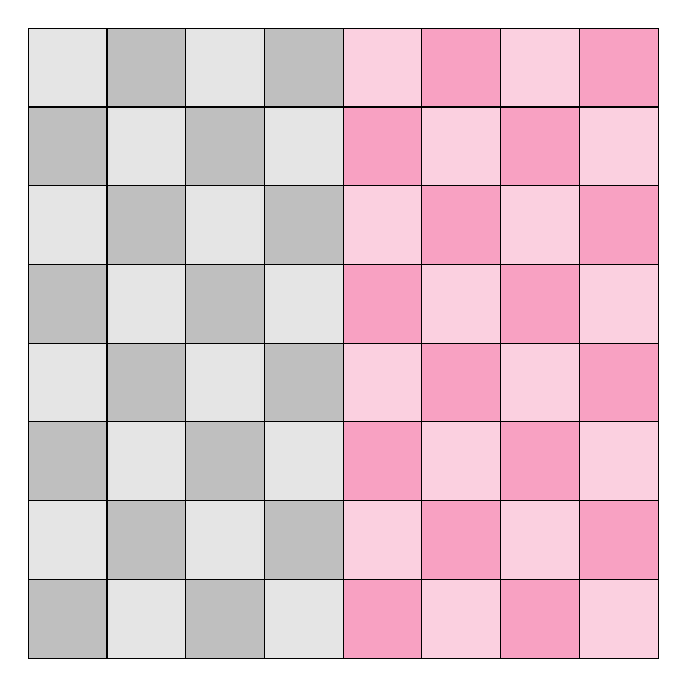 \draw[fill=black, fill opacity=0.25] (0, 0) -- (0, 1) -- (1, 1) -- (1, 0) -- (0, 0);
\draw[fill=black, fill opacity=0.1] (1, 0) -- (1, 1) -- (2, 1) -- (2, 0) -- (1, 0);
\draw[fill=black, fill opacity=0.25] (2, 0) -- (2, 1) -- (3, 1) -- (3, 0) -- (2, 0);
\draw[fill=black, fill opacity=0.1] (3, 0) -- (3, 1) -- (4, 1) -- (4, 0) -- (3, 0);
\draw[fill=WildStrawberry, fill opacity=0.4] (4, 0) -- (4, 1) -- (5, 1) -- (5, 0) -- (4, 0);
\draw[fill=WildStrawberry, fill opacity=0.2] (5, 0) -- (5, 1) -- (6, 1) -- (6, 0) -- (5, 0);
\draw[fill=WildStrawberry, fill opacity=0.4] (6, 0) -- (6, 1) -- (7, 1) -- (7, 0) -- (6, 0);
\draw[fill=WildStrawberry, fill opacity=0.2] (7, 0) -- (7, 1) -- (8, 1) -- (8, 0) -- (7, 0);
\draw[fill=black, fill opacity=0.1] (0, 1) -- (0, 2) -- (1, 2) -- (1, 1) -- (0, 1);
\draw[fill=black, fill opacity=0.25] (1, 1) -- (1, 2) -- (2, 2) -- (2, 1) -- (1, 1);
\draw[fill=black, fill opacity=0.1] (2, 1) -- (2, 2) -- (3, 2) -- (3, 1) -- (2, 1);
\draw[fill=black, fill opacity=0.25] (3, 1) -- (3, 2) -- (4, 2) -- (4, 1) -- (3, 1);
\draw[fill=WildStrawberry, fill opacity=0.2] (4, 1) -- (4, 2) -- (5, 2) -- (5, 1) -- (4, 1);
\draw[fill=WildStrawberry, fill opacity=0.4] (5, 1) -- (5, 2) -- (6, 2) -- (6, 1) -- (5, 1);
\draw[fill=WildStrawberry, fill opacity=0.2] (6, 1) -- (6, 2) -- (7, 2) -- (7, 1) -- (6, 1);
\draw[fill=WildStrawberry, fill opacity=0.4] (7, 1) -- (7, 2) -- (8, 2) -- (8, 1) -- (7, 1);
\draw[fill=black, fill opacity=0.25] (0, 2) -- (0, 3) -- (1, 3) -- (1, 2) -- (0, 2);
\draw[fill=black, fill opacity=0.1] (1, 2) -- (1, 3) -- (2, 3) -- (2, 2) -- (1, 2);
\draw[fill=black, fill opacity=0.25] (2, 2) -- (2, 3) -- (3, 3) -- (3, 2) -- (2, 2);
\draw[fill=black, fill opacity=0.1] (3, 2) -- (3, 3) -- (4, 3) -- (4, 2) -- (3, 2);
\draw[fill=WildStrawberry, fill opacity=0.4] (4, 2) -- (4, 3) -- (5, 3) -- (5, 2) -- (4, 2);
\draw[fill=WildStrawberry, fill opacity=0.2] (5, 2) -- (5, 3) -- (6, 3) -- (6, 2) -- (5, 2);
\draw[fill=WildStrawberry, fill opacity=0.4] (6, 2) -- (6, 3) -- (7, 3) -- (7, 2) -- (6, 2);
\draw[fill=WildStrawberry, fill opacity=0.2] (7, 2) -- (7, 3) -- (8, 3) -- (8, 2) -- (7, 2);
\draw[fill=black, fill opacity=0.1] (0, 3) -- (0, 4) -- (1, 4) -- (1, 3) -- (0, 3);
\draw[fill=black, fill opacity=0.25] (1, 3) -- (1, 4) -- (2, 4) -- (2, 3) -- (1, 3);
\draw[fill=black, fill opacity=0.1] (2, 3) -- (2, 4) -- (3, 4) -- (3, 3) -- (2, 3);
\draw[fill=black, fill opacity=0.25] (3, 3) -- (3, 4) -- (4, 4) -- (4, 3) -- (3, 3);
\draw[fill=WildStrawberry, fill opacity=0.2] (4, 3) -- (4, 4) -- (5, 4) -- (5, 3) -- (4, 3);
\draw[fill=WildStrawberry, fill opacity=0.4] (5, 3) -- (5, 4) -- (6, 4) -- (6, 3) -- (5, 3);
\draw[fill=WildStrawberry, fill opacity=0.2] (6, 3) -- (6, 4) -- (7, 4) -- (7, 3) -- (6, 3);
\draw[fill=WildStrawberry, fill opacity=0.4] (7, 3) -- (7, 4) -- (8, 4) -- (8, 3) -- (7, 3);
\draw[fill=black, fill opacity=0.25] (0, 4) -- (0, 5) -- (1, 5) -- (1, 4) -- (0, 4);
\draw[fill=black, fill opacity=0.1] (1, 4) -- (1, 5) -- (2, 5) -- (2, 4) -- (1, 4);
\draw[fill=black, fill opacity=0.25] (2, 4) -- (2, 5) -- (3, 5) -- (3, 4) -- (2, 4);
\draw[fill=black, fill opacity=0.1] (3, 4) -- (3, 5) -- (4, 5) -- (4, 4) -- (3, 4);
\draw[fill=WildStrawberry, fill opacity=0.4] (4, 4) -- (4, 5) -- (5, 5) -- (5, 4) -- (4, 4);
\draw[fill=WildStrawberry, fill opacity=0.2] (5, 4) -- (5, 5) -- (6, 5) -- (6, 4) -- (5, 4);
\draw[fill=WildStrawberry, fill opacity=0.4] (6, 4) -- (6, 5) -- (7, 5) -- (7, 4) -- (6, 4);
\draw[fill=WildStrawberry, fill opacity=0.2] (7, 4) -- (7, 5) -- (8, 5) -- (8, 4) -- (7, 4);
\draw[fill=black, fill opacity=0.1] (0, 5) -- (0, 6) -- (1, 6) -- (1, 5) -- (0, 5);
\draw[fill=black, fill opacity=0.25] (1, 5) -- (1, 6) -- (2, 6) -- (2, 5) -- (1, 5);
\draw[fill=black, fill opacity=0.1] (2, 5) -- (2, 6) -- (3, 6) -- (3, 5) -- (2, 5);
\draw[fill=black, fill opacity=0.25] (3, 5) -- (3, 6) -- (4, 6) -- (4, 5) -- (3, 5);
\draw[fill=WildStrawberry, fill opacity=0.2] (4, 5) -- (4, 6) -- (5, 6) -- (5, 5) -- (4, 5);
\draw[fill=WildStrawberry, fill opacity=0.4] (5, 5) -- (5, 6) -- (6, 6) -- (6, 5) -- (5, 5);
\draw[fill=WildStrawberry, fill opacity=0.2] (6, 5) -- (6, 6) -- (7, 6) -- (7, 5) -- (6, 5);
\draw[fill=WildStrawberry, fill opacity=0.4] (7, 5) -- (7, 6) -- (8, 6) -- (8, 5) -- (7, 5);
\draw[fill=black, fill opacity=0.25] (0, 6) -- (0, 7) -- (1, 7) -- (1, 6) -- (0, 6);
\draw[fill=black, fill opacity=0.1] (1, 6) -- (1, 7) -- (2, 7) -- (2, 6) -- (1, 6);
\draw[fill=black, fill opacity=0.25] (2, 6) -- (2, 7) -- (3, 7) -- (3, 6) -- (2, 6);
\draw[fill=black, fill opacity=0.1] (3, 6) -- (3, 7) -- (4, 7) -- (4, 6) -- (3, 6);
\draw[fill=WildStrawberry, fill opacity=0.4] (4, 6) -- (4, 7) -- (5, 7) -- (5, 6) -- (4, 6);
\draw[fill=WildStrawberry, fill opacity=0.2] (5, 6) -- (5, 7) -- (6, 7) -- (6, 6) -- (5, 6);
\draw[fill=WildStrawberry, fill opacity=0.4] (6, 6) -- (6, 7) -- (7, 7) -- (7, 6) -- (6, 6);
\draw[fill=WildStrawberry, fill opacity=0.2] (7, 6) -- (7, 7) -- (8, 7) -- (8, 6) -- (7, 6);
\draw[fill=black, fill opacity=0.1] (0, 7) -- (0, 8) -- (1, 8) -- (1, 7) -- (0, 7);
\draw[fill=black, fill opacity=0.25] (1, 7) -- (1, 8) -- (2, 8) -- (2, 7) -- (1, 7);
\draw[fill=black, fill opacity=0.1] (2, 7) -- (2, 8) -- (3, 8) -- (3, 7) -- (2, 7);
\draw[fill=black, fill opacity=0.25] (3, 7) -- (3, 8) -- (4, 8) -- (4, 7) -- (3, 7);
\draw[fill=WildStrawberry, fill opacity=0.2] (4, 7) -- (4, 8) -- (5, 8) -- (5, 7) -- (4, 7);
\draw[fill=WildStrawberry, fill opacity=0.4] (5, 7) -- (5, 8) -- (6, 8) -- (6, 7) -- (5, 7);
\draw[fill=WildStrawberry, fill opacity=0.2] (6, 7) -- (6, 8) -- (7, 8) -- (7, 7) -- (6, 7);
\draw[fill=WildStrawberry, fill opacity=0.4] (7, 7) -- (7, 8) -- (8, 8) -- (8, 7) -- (7, 7);